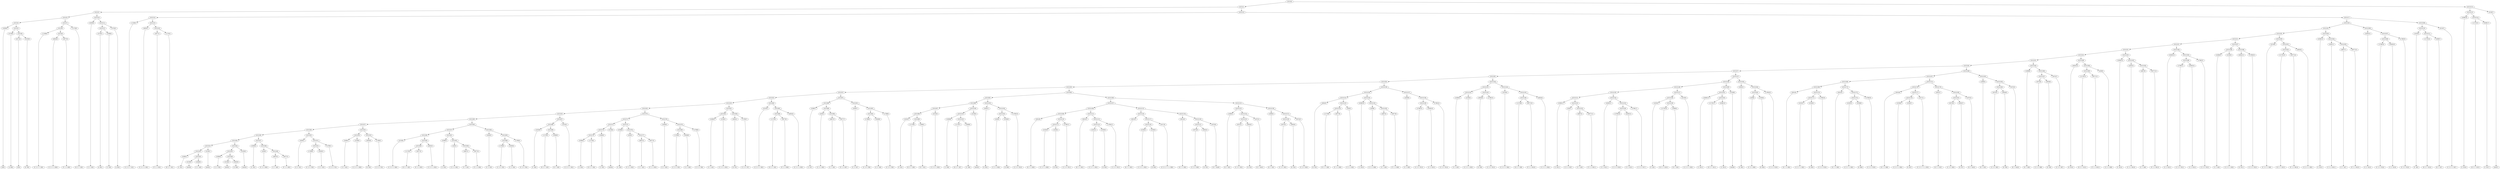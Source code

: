 digraph sample{
"L3280(0)"->"[G](0)"
"L3726(0)"->"[A  B](0)"
"L3471(0)"->"[C](0)"
"L3103(0)"->"[E  F](0)"
"L5315(6)"->"L3471(0)"
"L5315(6)"->"L3103(0)"
"L5315(5)"->"L3726(0)"
"L5315(5)"->"L5315(6)"
"L5315(4)"->"L3280(0)"
"L5315(4)"->"L5315(5)"
"L-2186(0)"->"[C  D  E  F  G](0)"
"L4634(0)"->"[C  D  G  A  B](0)"
"L3977(0)"->"[F  G  A  B](0)"
"L5315(9)"->"L4634(0)"
"L5315(9)"->"L3977(0)"
"L5315(8)"->"L-2186(0)"
"L5315(8)"->"L5315(9)"
"L-2176(0)"->"[D  E  F  G](0)"
"L5315(7)"->"L5315(8)"
"L5315(7)"->"L-2176(0)"
"L5315(3)"->"L5315(4)"
"L5315(3)"->"L5315(7)"
"L3456(0)"->"[C  E  G](0)"
"L3726(1)"->"[A  B](1)"
"L3266(0)"->"[C  E](0)"
"L5315(12)"->"L3726(1)"
"L5315(12)"->"L3266(0)"
"L3726(2)"->"[A  B](2)"
"L5315(11)"->"L5315(12)"
"L5315(11)"->"L3726(2)"
"L5315(10)"->"L3456(0)"
"L5315(10)"->"L5315(11)"
"L5315(2)"->"L5315(3)"
"L5315(2)"->"L5315(10)"
"L-2186(1)"->"[C  D  E  F  G](1)"
"L4634(1)"->"[C  D  G  A  B](1)"
"L3977(1)"->"[F  G  A  B](1)"
"L-2176(1)"->"[D  E  F  G](1)"
"L5315(16)"->"L3977(1)"
"L5315(16)"->"L-2176(1)"
"L5315(15)"->"L4634(1)"
"L5315(15)"->"L5315(16)"
"L5315(14)"->"L-2186(1)"
"L5315(14)"->"L5315(15)"
"L3266(1)"->"[C  E](1)"
"L3138(0)"->"[rest](0)"
"L2408(0)"->"[C  E  A](0)"
"L5315(43)"->"L3138(0)"
"L5315(43)"->"L2408(0)"
"L5315(42)"->"L3266(1)"
"L5315(42)"->"L5315(43)"
"L3138(1)"->"[rest](1)"
"L5315(41)"->"L5315(42)"
"L5315(41)"->"L3138(1)"
"L3396(0)"->"[C  D  F](0)"
"L3138(2)"->"[rest](2)"
"L3382(0)"->"[G  B](0)"
"L5315(46)"->"L3138(2)"
"L5315(46)"->"L3382(0)"
"L5315(45)"->"L3396(0)"
"L5315(45)"->"L5315(46)"
"L3138(3)"->"[rest](3)"
"L5315(44)"->"L5315(45)"
"L5315(44)"->"L3138(3)"
"L5315(40)"->"L5315(41)"
"L5315(40)"->"L5315(44)"
"L3266(2)"->"[C  E](2)"
"L429(0)"->"[C  D  A  B](0)"
"L4607(0)"->"[C  F  A](0)"
"L3977(2)"->"[F  G  A  B](2)"
"L5315(49)"->"L4607(0)"
"L5315(49)"->"L3977(2)"
"L5315(48)"->"L429(0)"
"L5315(48)"->"L5315(49)"
"L5315(47)"->"L3266(2)"
"L5315(47)"->"L5315(48)"
"L5315(39)"->"L5315(40)"
"L5315(39)"->"L5315(47)"
"L3456(1)"->"[C  E  G](1)"
"L1769(0)"->"[C  D  E  F](0)"
"L3456(2)"->"[C  E  G](2)"
"L5315(52)"->"L1769(0)"
"L5315(52)"->"L3456(2)"
"L1769(1)"->"[C  D  E  F](1)"
"L5315(51)"->"L5315(52)"
"L5315(51)"->"L1769(1)"
"L5315(50)"->"L3456(1)"
"L5315(50)"->"L5315(51)"
"L5315(38)"->"L5315(39)"
"L5315(38)"->"L5315(50)"
"L2408(1)"->"[C  E  A](1)"
"L2239(0)"->"[C  D  E  A  B](0)"
"L5315(54)"->"L2408(1)"
"L5315(54)"->"L2239(0)"
"L3634(0)"->"[D  F](0)"
"L1769(2)"->"[C  D  E  F](2)"
"L5315(55)"->"L3634(0)"
"L5315(55)"->"L1769(2)"
"L5315(53)"->"L5315(54)"
"L5315(53)"->"L5315(55)"
"L5315(37)"->"L5315(38)"
"L5315(37)"->"L5315(53)"
"L3219(0)"->"[C  D  E  G  B](0)"
"L-2176(2)"->"[D  E  F  G](2)"
"L3977(3)"->"[F  G  A  B](3)"
"L5315(60)"->"L-2176(2)"
"L5315(60)"->"L3977(3)"
"L4634(2)"->"[C  D  G  A  B](2)"
"L5315(59)"->"L5315(60)"
"L5315(59)"->"L4634(2)"
"L5315(58)"->"L3219(0)"
"L5315(58)"->"L5315(59)"
"L3266(3)"->"[C  E](3)"
"L429(1)"->"[C  D  A  B](1)"
"L4607(1)"->"[C  F  A](1)"
"L3977(4)"->"[F  G  A  B](4)"
"L5315(63)"->"L4607(1)"
"L5315(63)"->"L3977(4)"
"L5315(62)"->"L429(1)"
"L5315(62)"->"L5315(63)"
"L5315(61)"->"L3266(3)"
"L5315(61)"->"L5315(62)"
"L5315(57)"->"L5315(58)"
"L5315(57)"->"L5315(61)"
"L3456(3)"->"[C  E  G](3)"
"L1769(3)"->"[C  D  E  F](3)"
"L3456(4)"->"[C  E  G](4)"
"L5315(66)"->"L1769(3)"
"L5315(66)"->"L3456(4)"
"L1769(4)"->"[C  D  E  F](4)"
"L5315(65)"->"L5315(66)"
"L5315(65)"->"L1769(4)"
"L5315(64)"->"L3456(3)"
"L5315(64)"->"L5315(65)"
"L5315(56)"->"L5315(57)"
"L5315(56)"->"L5315(64)"
"L5315(36)"->"L5315(37)"
"L5315(36)"->"L5315(56)"
"L1819(0)"->"[F  A](0)"
"L-2176(3)"->"[D  E  F  G](3)"
"L1909(0)"->"[D  F  G](0)"
"L5315(69)"->"L-2176(3)"
"L5315(69)"->"L1909(0)"
"L5315(68)"->"L1819(0)"
"L5315(68)"->"L5315(69)"
"L3219(1)"->"[C  D  E  G  B](1)"
"L5315(67)"->"L5315(68)"
"L5315(67)"->"L3219(1)"
"L5315(35)"->"L5315(36)"
"L5315(35)"->"L5315(67)"
"L3266(4)"->"[C  E](4)"
"L-2176(4)"->"[D  E  F  G](4)"
"L5315(74)"->"L3266(4)"
"L5315(74)"->"L-2176(4)"
"L3266(5)"->"[C  E](5)"
"L5315(73)"->"L5315(74)"
"L5315(73)"->"L3266(5)"
"L3138(4)"->"[rest](4)"
"L5315(72)"->"L5315(73)"
"L5315(72)"->"L3138(4)"
"L3266(6)"->"[C  E](6)"
"L429(2)"->"[C  D  A  B](2)"
"L4607(2)"->"[C  F  A](2)"
"L3977(5)"->"[F  G  A  B](5)"
"L5315(77)"->"L4607(2)"
"L5315(77)"->"L3977(5)"
"L5315(76)"->"L429(2)"
"L5315(76)"->"L5315(77)"
"L5315(75)"->"L3266(6)"
"L5315(75)"->"L5315(76)"
"L5315(71)"->"L5315(72)"
"L5315(71)"->"L5315(75)"
"L3456(5)"->"[C  E  G](5)"
"L1769(5)"->"[C  D  E  F](5)"
"L3456(6)"->"[C  E  G](6)"
"L5315(80)"->"L1769(5)"
"L5315(80)"->"L3456(6)"
"L1769(6)"->"[C  D  E  F](6)"
"L5315(79)"->"L5315(80)"
"L5315(79)"->"L1769(6)"
"L5315(78)"->"L3456(5)"
"L5315(78)"->"L5315(79)"
"L5315(70)"->"L5315(71)"
"L5315(70)"->"L5315(78)"
"L5315(34)"->"L5315(35)"
"L5315(34)"->"L5315(70)"
"L2408(2)"->"[C  E  A](2)"
"L2239(1)"->"[C  D  E  A  B](1)"
"L5315(82)"->"L2408(2)"
"L5315(82)"->"L2239(1)"
"L3634(1)"->"[D  F](1)"
"L1769(7)"->"[C  D  E  F](7)"
"L5315(83)"->"L3634(1)"
"L5315(83)"->"L1769(7)"
"L5315(81)"->"L5315(82)"
"L5315(81)"->"L5315(83)"
"L5315(33)"->"L5315(34)"
"L5315(33)"->"L5315(81)"
"L3219(2)"->"[C  D  E  G  B](2)"
"L-2176(5)"->"[D  E  F  G](5)"
"L3977(6)"->"[F  G  A  B](6)"
"L5315(86)"->"L-2176(5)"
"L5315(86)"->"L3977(6)"
"L4634(3)"->"[C  D  G  A  B](3)"
"L5315(85)"->"L5315(86)"
"L5315(85)"->"L4634(3)"
"L5315(84)"->"L3219(2)"
"L5315(84)"->"L5315(85)"
"L5315(32)"->"L5315(33)"
"L5315(32)"->"L5315(84)"
"L3266(7)"->"[C  E](7)"
"L429(3)"->"[C  D  A  B](3)"
"L4607(3)"->"[C  F  A](3)"
"L3977(7)"->"[F  G  A  B](7)"
"L5315(90)"->"L4607(3)"
"L5315(90)"->"L3977(7)"
"L5315(89)"->"L429(3)"
"L5315(89)"->"L5315(90)"
"L5315(88)"->"L3266(7)"
"L5315(88)"->"L5315(89)"
"L3456(7)"->"[C  E  G](7)"
"L1769(8)"->"[C  D  E  F](8)"
"L3456(8)"->"[C  E  G](8)"
"L5315(93)"->"L1769(8)"
"L5315(93)"->"L3456(8)"
"L1769(9)"->"[C  D  E  F](9)"
"L5315(92)"->"L5315(93)"
"L5315(92)"->"L1769(9)"
"L5315(91)"->"L3456(7)"
"L5315(91)"->"L5315(92)"
"L5315(87)"->"L5315(88)"
"L5315(87)"->"L5315(91)"
"L5315(31)"->"L5315(32)"
"L5315(31)"->"L5315(87)"
"L1819(1)"->"[F  A](1)"
"L-2176(6)"->"[D  E  F  G](6)"
"L1909(1)"->"[D  F  G](1)"
"L5315(99)"->"L-2176(6)"
"L5315(99)"->"L1909(1)"
"L5315(98)"->"L1819(1)"
"L5315(98)"->"L5315(99)"
"L3219(3)"->"[C  D  E  G  B](3)"
"L5315(97)"->"L5315(98)"
"L5315(97)"->"L3219(3)"
"L3266(8)"->"[C  E](8)"
"L-2176(7)"->"[D  E  F  G](7)"
"L3266(9)"->"[C  E](9)"
"L5315(102)"->"L-2176(7)"
"L5315(102)"->"L3266(9)"
"L5315(101)"->"L3266(8)"
"L5315(101)"->"L5315(102)"
"L3138(5)"->"[rest](5)"
"L5315(100)"->"L5315(101)"
"L5315(100)"->"L3138(5)"
"L5315(96)"->"L5315(97)"
"L5315(96)"->"L5315(100)"
"L3382(1)"->"[G  B](1)"
"L429(4)"->"[C  D  A  B](4)"
"L2538(0)"->"[D  B](0)"
"L5315(105)"->"L429(4)"
"L5315(105)"->"L2538(0)"
"L1769(10)"->"[C  D  E  F](10)"
"L5315(104)"->"L5315(105)"
"L5315(104)"->"L1769(10)"
"L5315(103)"->"L3382(1)"
"L5315(103)"->"L5315(104)"
"L5315(95)"->"L5315(96)"
"L5315(95)"->"L5315(103)"
"L3814(0)"->"[D  F  G  B](0)"
"L3192(0)"->"[C  D  F  A  B](0)"
"L2538(1)"->"[D  B](1)"
"L5315(111)"->"L3192(0)"
"L5315(111)"->"L2538(1)"
"L1769(11)"->"[C  D  E  F](11)"
"L5315(110)"->"L5315(111)"
"L5315(110)"->"L1769(11)"
"L5315(109)"->"L3814(0)"
"L5315(109)"->"L5315(110)"
"L3814(1)"->"[D  F  G  B](1)"
"L3192(1)"->"[C  D  F  A  B](1)"
"L2538(2)"->"[D  B](2)"
"L5315(114)"->"L3192(1)"
"L5315(114)"->"L2538(2)"
"L1769(12)"->"[C  D  E  F](12)"
"L5315(113)"->"L5315(114)"
"L5315(113)"->"L1769(12)"
"L5315(112)"->"L3814(1)"
"L5315(112)"->"L5315(113)"
"L5315(108)"->"L5315(109)"
"L5315(108)"->"L5315(112)"
"L3814(2)"->"[D  F  G  B](2)"
"L2239(2)"->"[C  D  E  A  B](2)"
"L2538(3)"->"[D  B](3)"
"L5315(118)"->"L2239(2)"
"L5315(118)"->"L2538(3)"
"L3317(0)"->"[C  D  E  F  G  A  B](0)"
"L5315(117)"->"L5315(118)"
"L5315(117)"->"L3317(0)"
"L5315(116)"->"L3814(2)"
"L5315(116)"->"L5315(117)"
"L3814(3)"->"[D  F  G  B](3)"
"L5074(0)"->"[C  D  E  B](0)"
"L3634(2)"->"[D  F](2)"
"L5315(121)"->"L5074(0)"
"L5315(121)"->"L3634(2)"
"L1873(0)"->"[D  F  Gis](0)"
"L5315(120)"->"L5315(121)"
"L5315(120)"->"L1873(0)"
"L5315(119)"->"L3814(3)"
"L5315(119)"->"L5315(120)"
"L5315(115)"->"L5315(116)"
"L5315(115)"->"L5315(119)"
"L5315(107)"->"L5315(108)"
"L5315(107)"->"L5315(115)"
"L1909(2)"->"[D  F  G](2)"
"L5074(1)"->"[C  D  E  B](1)"
"L3634(3)"->"[D  F](3)"
"L5315(125)"->"L5074(1)"
"L5315(125)"->"L3634(3)"
"L1873(1)"->"[D  F  Gis](1)"
"L5315(124)"->"L5315(125)"
"L5315(124)"->"L1873(1)"
"L5315(123)"->"L1909(2)"
"L5315(123)"->"L5315(124)"
"L1909(3)"->"[D  F  G](3)"
"L5074(2)"->"[C  D  E  B](2)"
"L3634(4)"->"[D  F](4)"
"L5315(128)"->"L5074(2)"
"L5315(128)"->"L3634(4)"
"L5074(3)"->"[C  D  E  B](3)"
"L5315(127)"->"L5315(128)"
"L5315(127)"->"L5074(3)"
"L5315(126)"->"L1909(3)"
"L5315(126)"->"L5315(127)"
"L5315(122)"->"L5315(123)"
"L5315(122)"->"L5315(126)"
"L5315(106)"->"L5315(107)"
"L5315(106)"->"L5315(122)"
"L5315(94)"->"L5315(95)"
"L5315(94)"->"L5315(106)"
"L5315(30)"->"L5315(31)"
"L5315(30)"->"L5315(94)"
"L3634(5)"->"[D  F](5)"
"L-2176(8)"->"[D  E  F  G](8)"
"L3977(8)"->"[F  G  A  B](8)"
"L5315(133)"->"L-2176(8)"
"L5315(133)"->"L3977(8)"
"L429(5)"->"[C  D  A  B](5)"
"L5315(132)"->"L5315(133)"
"L5315(132)"->"L429(5)"
"L5315(131)"->"L3634(5)"
"L5315(131)"->"L5315(132)"
"L3266(10)"->"[C  E](10)"
"L429(6)"->"[C  D  A  B](6)"
"L4607(4)"->"[C  F  A](4)"
"L3977(9)"->"[F  G  A  B](9)"
"L5315(136)"->"L4607(4)"
"L5315(136)"->"L3977(9)"
"L5315(135)"->"L429(6)"
"L5315(135)"->"L5315(136)"
"L5315(134)"->"L3266(10)"
"L5315(134)"->"L5315(135)"
"L5315(130)"->"L5315(131)"
"L5315(130)"->"L5315(134)"
"L3456(9)"->"[C  E  G](9)"
"L1769(13)"->"[C  D  E  F](13)"
"L3456(10)"->"[C  E  G](10)"
"L5315(139)"->"L1769(13)"
"L5315(139)"->"L3456(10)"
"L1769(14)"->"[C  D  E  F](14)"
"L5315(138)"->"L5315(139)"
"L5315(138)"->"L1769(14)"
"L5315(137)"->"L3456(9)"
"L5315(137)"->"L5315(138)"
"L5315(129)"->"L5315(130)"
"L5315(129)"->"L5315(137)"
"L5315(29)"->"L5315(30)"
"L5315(29)"->"L5315(129)"
"L2408(3)"->"[C  E  A](3)"
"L2239(3)"->"[C  D  E  A  B](3)"
"L5315(142)"->"L2408(3)"
"L5315(142)"->"L2239(3)"
"L3634(6)"->"[D  F](6)"
"L1769(15)"->"[C  D  E  F](15)"
"L5315(143)"->"L3634(6)"
"L5315(143)"->"L1769(15)"
"L5315(141)"->"L5315(142)"
"L5315(141)"->"L5315(143)"
"L3219(4)"->"[C  D  E  G  B](4)"
"L-2176(9)"->"[D  E  F  G](9)"
"L3977(10)"->"[F  G  A  B](10)"
"L5315(146)"->"L-2176(9)"
"L5315(146)"->"L3977(10)"
"L4634(4)"->"[C  D  G  A  B](4)"
"L5315(145)"->"L5315(146)"
"L5315(145)"->"L4634(4)"
"L5315(144)"->"L3219(4)"
"L5315(144)"->"L5315(145)"
"L5315(140)"->"L5315(141)"
"L5315(140)"->"L5315(144)"
"L5315(28)"->"L5315(29)"
"L5315(28)"->"L5315(140)"
"L3266(11)"->"[C  E](11)"
"L429(7)"->"[C  D  A  B](7)"
"L4607(5)"->"[C  F  A](5)"
"L3977(11)"->"[F  G  A  B](11)"
"L5315(153)"->"L4607(5)"
"L5315(153)"->"L3977(11)"
"L5315(152)"->"L429(7)"
"L5315(152)"->"L5315(153)"
"L5315(151)"->"L3266(11)"
"L5315(151)"->"L5315(152)"
"L3456(11)"->"[C  E  G](11)"
"L1769(16)"->"[C  D  E  F](16)"
"L3456(12)"->"[C  E  G](12)"
"L5315(156)"->"L1769(16)"
"L5315(156)"->"L3456(12)"
"L1769(17)"->"[C  D  E  F](17)"
"L5315(155)"->"L5315(156)"
"L5315(155)"->"L1769(17)"
"L5315(154)"->"L3456(11)"
"L5315(154)"->"L5315(155)"
"L5315(150)"->"L5315(151)"
"L5315(150)"->"L5315(154)"
"L1819(2)"->"[F  A](2)"
"L-2176(10)"->"[D  E  F  G](10)"
"L1909(4)"->"[D  F  G](4)"
"L5315(159)"->"L-2176(10)"
"L5315(159)"->"L1909(4)"
"L5315(158)"->"L1819(2)"
"L5315(158)"->"L5315(159)"
"L3219(5)"->"[C  D  E  G  B](5)"
"L5315(157)"->"L5315(158)"
"L5315(157)"->"L3219(5)"
"L5315(149)"->"L5315(150)"
"L5315(149)"->"L5315(157)"
"L3266(12)"->"[C  E](12)"
"L-2176(11)"->"[D  E  F  G](11)"
"L3266(13)"->"[C  E](13)"
"L5315(162)"->"L-2176(11)"
"L5315(162)"->"L3266(13)"
"L5315(161)"->"L3266(12)"
"L5315(161)"->"L5315(162)"
"L3138(6)"->"[rest](6)"
"L5315(160)"->"L5315(161)"
"L5315(160)"->"L3138(6)"
"L5315(148)"->"L5315(149)"
"L5315(148)"->"L5315(160)"
"L3382(2)"->"[G  B](2)"
"L429(8)"->"[C  D  A  B](8)"
"L2538(4)"->"[D  B](4)"
"L5315(165)"->"L429(8)"
"L5315(165)"->"L2538(4)"
"L1769(18)"->"[C  D  E  F](18)"
"L5315(164)"->"L5315(165)"
"L5315(164)"->"L1769(18)"
"L5315(163)"->"L3382(2)"
"L5315(163)"->"L5315(164)"
"L5315(147)"->"L5315(148)"
"L5315(147)"->"L5315(163)"
"L5315(27)"->"L5315(28)"
"L5315(27)"->"L5315(147)"
"L3814(4)"->"[D  F  G  B](4)"
"L3192(2)"->"[C  D  F  A  B](2)"
"L2538(5)"->"[D  B](5)"
"L5315(171)"->"L3192(2)"
"L5315(171)"->"L2538(5)"
"L1769(19)"->"[C  D  E  F](19)"
"L5315(170)"->"L5315(171)"
"L5315(170)"->"L1769(19)"
"L5315(169)"->"L3814(4)"
"L5315(169)"->"L5315(170)"
"L3814(5)"->"[D  F  G  B](5)"
"L3192(3)"->"[C  D  F  A  B](3)"
"L2538(6)"->"[D  B](6)"
"L5315(174)"->"L3192(3)"
"L5315(174)"->"L2538(6)"
"L1769(20)"->"[C  D  E  F](20)"
"L5315(173)"->"L5315(174)"
"L5315(173)"->"L1769(20)"
"L5315(172)"->"L3814(5)"
"L5315(172)"->"L5315(173)"
"L5315(168)"->"L5315(169)"
"L5315(168)"->"L5315(172)"
"L3814(6)"->"[D  F  G  B](6)"
"L2239(4)"->"[C  D  E  A  B](4)"
"L2538(7)"->"[D  B](7)"
"L5315(178)"->"L2239(4)"
"L5315(178)"->"L2538(7)"
"L3317(1)"->"[C  D  E  F  G  A  B](1)"
"L5315(177)"->"L5315(178)"
"L5315(177)"->"L3317(1)"
"L5315(176)"->"L3814(6)"
"L5315(176)"->"L5315(177)"
"L3814(7)"->"[D  F  G  B](7)"
"L5074(4)"->"[C  D  E  B](4)"
"L3634(7)"->"[D  F](7)"
"L5315(181)"->"L5074(4)"
"L5315(181)"->"L3634(7)"
"L1873(2)"->"[D  F  Gis](2)"
"L5315(180)"->"L5315(181)"
"L5315(180)"->"L1873(2)"
"L5315(179)"->"L3814(7)"
"L5315(179)"->"L5315(180)"
"L5315(175)"->"L5315(176)"
"L5315(175)"->"L5315(179)"
"L5315(167)"->"L5315(168)"
"L5315(167)"->"L5315(175)"
"L1909(5)"->"[D  F  G](5)"
"L5074(5)"->"[C  D  E  B](5)"
"L3634(8)"->"[D  F](8)"
"L5315(184)"->"L5074(5)"
"L5315(184)"->"L3634(8)"
"L1873(3)"->"[D  F  Gis](3)"
"L5315(183)"->"L5315(184)"
"L5315(183)"->"L1873(3)"
"L5315(182)"->"L1909(5)"
"L5315(182)"->"L5315(183)"
"L5315(166)"->"L5315(167)"
"L5315(166)"->"L5315(182)"
"L5315(26)"->"L5315(27)"
"L5315(26)"->"L5315(166)"
"L1909(6)"->"[D  F  G](6)"
"L5074(6)"->"[C  D  E  B](6)"
"L3634(9)"->"[D  F](9)"
"L5315(187)"->"L5074(6)"
"L5315(187)"->"L3634(9)"
"L5074(7)"->"[C  D  E  B](7)"
"L5315(186)"->"L5315(187)"
"L5315(186)"->"L5074(7)"
"L5315(185)"->"L1909(6)"
"L5315(185)"->"L5315(186)"
"L5315(25)"->"L5315(26)"
"L5315(25)"->"L5315(185)"
"L3634(10)"->"[D  F](10)"
"L-2176(12)"->"[D  E  F  G](12)"
"L3977(12)"->"[F  G  A  B](12)"
"L5315(190)"->"L-2176(12)"
"L5315(190)"->"L3977(12)"
"L429(9)"->"[C  D  A  B](9)"
"L5315(189)"->"L5315(190)"
"L5315(189)"->"L429(9)"
"L5315(188)"->"L3634(10)"
"L5315(188)"->"L5315(189)"
"L5315(24)"->"L5315(25)"
"L5315(24)"->"L5315(188)"
"L3266(14)"->"[C  E](14)"
"L429(10)"->"[C  D  A  B](10)"
"L4607(6)"->"[C  F  A](6)"
"L3977(13)"->"[F  G  A  B](13)"
"L5315(193)"->"L4607(6)"
"L5315(193)"->"L3977(13)"
"L5315(192)"->"L429(10)"
"L5315(192)"->"L5315(193)"
"L5315(191)"->"L3266(14)"
"L5315(191)"->"L5315(192)"
"L5315(23)"->"L5315(24)"
"L5315(23)"->"L5315(191)"
"L3456(13)"->"[C  E  G](13)"
"L1769(21)"->"[C  D  E  F](21)"
"L3456(14)"->"[C  E  G](14)"
"L5315(196)"->"L1769(21)"
"L5315(196)"->"L3456(14)"
"L1769(22)"->"[C  D  E  F](22)"
"L5315(195)"->"L5315(196)"
"L5315(195)"->"L1769(22)"
"L5315(194)"->"L3456(13)"
"L5315(194)"->"L5315(195)"
"L5315(22)"->"L5315(23)"
"L5315(22)"->"L5315(194)"
"L2408(4)"->"[C  E  A](4)"
"L2239(5)"->"[C  D  E  A  B](5)"
"L5315(198)"->"L2408(4)"
"L5315(198)"->"L2239(5)"
"L3634(11)"->"[D  F](11)"
"L1769(23)"->"[C  D  E  F](23)"
"L5315(199)"->"L3634(11)"
"L5315(199)"->"L1769(23)"
"L5315(197)"->"L5315(198)"
"L5315(197)"->"L5315(199)"
"L5315(21)"->"L5315(22)"
"L5315(21)"->"L5315(197)"
"L3219(6)"->"[C  D  E  G  B](6)"
"L-2176(13)"->"[D  E  F  G](13)"
"L3977(14)"->"[F  G  A  B](14)"
"L5315(202)"->"L-2176(13)"
"L5315(202)"->"L3977(14)"
"L4634(5)"->"[C  D  G  A  B](5)"
"L5315(201)"->"L5315(202)"
"L5315(201)"->"L4634(5)"
"L5315(200)"->"L3219(6)"
"L5315(200)"->"L5315(201)"
"L5315(20)"->"L5315(21)"
"L5315(20)"->"L5315(200)"
"L3266(15)"->"[C  E](15)"
"L429(11)"->"[C  D  A  B](11)"
"L4607(7)"->"[C  F  A](7)"
"L3977(15)"->"[F  G  A  B](15)"
"L5315(205)"->"L4607(7)"
"L5315(205)"->"L3977(15)"
"L5315(204)"->"L429(11)"
"L5315(204)"->"L5315(205)"
"L5315(203)"->"L3266(15)"
"L5315(203)"->"L5315(204)"
"L5315(19)"->"L5315(20)"
"L5315(19)"->"L5315(203)"
"L3456(15)"->"[C  E  G](15)"
"L1769(24)"->"[C  D  E  F](24)"
"L3456(16)"->"[C  E  G](16)"
"L5315(208)"->"L1769(24)"
"L5315(208)"->"L3456(16)"
"L1769(25)"->"[C  D  E  F](25)"
"L5315(207)"->"L5315(208)"
"L5315(207)"->"L1769(25)"
"L5315(206)"->"L3456(15)"
"L5315(206)"->"L5315(207)"
"L5315(18)"->"L5315(19)"
"L5315(18)"->"L5315(206)"
"L1819(3)"->"[F  A](3)"
"L-2176(14)"->"[D  E  F  G](14)"
"L1909(7)"->"[D  F  G](7)"
"L5315(211)"->"L-2176(14)"
"L5315(211)"->"L1909(7)"
"L5315(210)"->"L1819(3)"
"L5315(210)"->"L5315(211)"
"L3219(7)"->"[C  D  E  G  B](7)"
"L5315(209)"->"L5315(210)"
"L5315(209)"->"L3219(7)"
"L5315(17)"->"L5315(18)"
"L5315(17)"->"L5315(209)"
"L5315(13)"->"L5315(14)"
"L5315(13)"->"L5315(17)"
"L5315(1)"->"L5315(2)"
"L5315(1)"->"L5315(13)"
"L3266(16)"->"[C  E](16)"
"L-2176(15)"->"[D  E  F  G](15)"
"L3266(17)"->"[C  E](17)"
"L5315(214)"->"L-2176(15)"
"L5315(214)"->"L3266(17)"
"L5315(213)"->"L3266(16)"
"L5315(213)"->"L5315(214)"
"L3138(7)"->"[rest](7)"
"L5315(212)"->"L5315(213)"
"L5315(212)"->"L3138(7)"
"L5315(0)"->"L5315(1)"
"L5315(0)"->"L5315(212)"
{rank = min; "L5315(0)"}
{rank = same; "L5315(1)"; "L5315(212)";}
{rank = same; "L5315(2)"; "L5315(13)"; "L5315(213)"; "L3138(7)";}
{rank = same; "L5315(3)"; "L5315(10)"; "L5315(14)"; "L5315(17)"; "L3266(16)"; "L5315(214)";}
{rank = same; "L5315(4)"; "L5315(7)"; "L3456(0)"; "L5315(11)"; "L-2186(1)"; "L5315(15)"; "L5315(18)"; "L5315(209)"; "L-2176(15)"; "L3266(17)";}
{rank = same; "L3280(0)"; "L5315(5)"; "L5315(8)"; "L-2176(0)"; "L5315(12)"; "L3726(2)"; "L4634(1)"; "L5315(16)"; "L5315(19)"; "L5315(206)"; "L5315(210)"; "L3219(7)";}
{rank = same; "L3726(0)"; "L5315(6)"; "L-2186(0)"; "L5315(9)"; "L3726(1)"; "L3266(0)"; "L3977(1)"; "L-2176(1)"; "L5315(20)"; "L5315(203)"; "L3456(15)"; "L5315(207)"; "L1819(3)"; "L5315(211)";}
{rank = same; "L3471(0)"; "L3103(0)"; "L4634(0)"; "L3977(0)"; "L5315(21)"; "L5315(200)"; "L3266(15)"; "L5315(204)"; "L5315(208)"; "L1769(25)"; "L-2176(14)"; "L1909(7)";}
{rank = same; "L5315(22)"; "L5315(197)"; "L3219(6)"; "L5315(201)"; "L429(11)"; "L5315(205)"; "L1769(24)"; "L3456(16)";}
{rank = same; "L5315(23)"; "L5315(194)"; "L5315(198)"; "L5315(199)"; "L5315(202)"; "L4634(5)"; "L4607(7)"; "L3977(15)";}
{rank = same; "L5315(24)"; "L5315(191)"; "L3456(13)"; "L5315(195)"; "L2408(4)"; "L2239(5)"; "L3634(11)"; "L1769(23)"; "L-2176(13)"; "L3977(14)";}
{rank = same; "L5315(25)"; "L5315(188)"; "L3266(14)"; "L5315(192)"; "L5315(196)"; "L1769(22)";}
{rank = same; "L5315(26)"; "L5315(185)"; "L3634(10)"; "L5315(189)"; "L429(10)"; "L5315(193)"; "L1769(21)"; "L3456(14)";}
{rank = same; "L5315(27)"; "L5315(166)"; "L1909(6)"; "L5315(186)"; "L5315(190)"; "L429(9)"; "L4607(6)"; "L3977(13)";}
{rank = same; "L5315(28)"; "L5315(147)"; "L5315(167)"; "L5315(182)"; "L5315(187)"; "L5074(7)"; "L-2176(12)"; "L3977(12)";}
{rank = same; "L5315(29)"; "L5315(140)"; "L5315(148)"; "L5315(163)"; "L5315(168)"; "L5315(175)"; "L1909(5)"; "L5315(183)"; "L5074(6)"; "L3634(9)";}
{rank = same; "L5315(30)"; "L5315(129)"; "L5315(141)"; "L5315(144)"; "L5315(149)"; "L5315(160)"; "L3382(2)"; "L5315(164)"; "L5315(169)"; "L5315(172)"; "L5315(176)"; "L5315(179)"; "L5315(184)"; "L1873(3)";}
{rank = same; "L5315(31)"; "L5315(94)"; "L5315(130)"; "L5315(137)"; "L5315(142)"; "L5315(143)"; "L3219(4)"; "L5315(145)"; "L5315(150)"; "L5315(157)"; "L5315(161)"; "L3138(6)"; "L5315(165)"; "L1769(18)"; "L3814(4)"; "L5315(170)"; "L3814(5)"; "L5315(173)"; "L3814(6)"; "L5315(177)"; "L3814(7)"; "L5315(180)"; "L5074(5)"; "L3634(8)";}
{rank = same; "L5315(32)"; "L5315(87)"; "L5315(95)"; "L5315(106)"; "L5315(131)"; "L5315(134)"; "L3456(9)"; "L5315(138)"; "L2408(3)"; "L2239(3)"; "L3634(6)"; "L1769(15)"; "L5315(146)"; "L4634(4)"; "L5315(151)"; "L5315(154)"; "L5315(158)"; "L3219(5)"; "L3266(12)"; "L5315(162)"; "L429(8)"; "L2538(4)"; "L5315(171)"; "L1769(19)"; "L5315(174)"; "L1769(20)"; "L5315(178)"; "L3317(1)"; "L5315(181)"; "L1873(2)";}
{rank = same; "L5315(33)"; "L5315(84)"; "L5315(88)"; "L5315(91)"; "L5315(96)"; "L5315(103)"; "L5315(107)"; "L5315(122)"; "L3634(5)"; "L5315(132)"; "L3266(10)"; "L5315(135)"; "L5315(139)"; "L1769(14)"; "L-2176(9)"; "L3977(10)"; "L3266(11)"; "L5315(152)"; "L3456(11)"; "L5315(155)"; "L1819(2)"; "L5315(159)"; "L-2176(11)"; "L3266(13)"; "L3192(2)"; "L2538(5)"; "L3192(3)"; "L2538(6)"; "L2239(4)"; "L2538(7)"; "L5074(4)"; "L3634(7)";}
{rank = same; "L5315(34)"; "L5315(81)"; "L3219(2)"; "L5315(85)"; "L3266(7)"; "L5315(89)"; "L3456(7)"; "L5315(92)"; "L5315(97)"; "L5315(100)"; "L3382(1)"; "L5315(104)"; "L5315(108)"; "L5315(115)"; "L5315(123)"; "L5315(126)"; "L5315(133)"; "L429(5)"; "L429(6)"; "L5315(136)"; "L1769(13)"; "L3456(10)"; "L429(7)"; "L5315(153)"; "L5315(156)"; "L1769(17)"; "L-2176(10)"; "L1909(4)";}
{rank = same; "L5315(35)"; "L5315(70)"; "L5315(82)"; "L5315(83)"; "L5315(86)"; "L4634(3)"; "L429(3)"; "L5315(90)"; "L5315(93)"; "L1769(9)"; "L5315(98)"; "L3219(3)"; "L5315(101)"; "L3138(5)"; "L5315(105)"; "L1769(10)"; "L5315(109)"; "L5315(112)"; "L5315(116)"; "L5315(119)"; "L1909(2)"; "L5315(124)"; "L1909(3)"; "L5315(127)"; "L-2176(8)"; "L3977(8)"; "L4607(4)"; "L3977(9)"; "L4607(5)"; "L3977(11)"; "L1769(16)"; "L3456(12)";}
{rank = same; "L5315(36)"; "L5315(67)"; "L5315(71)"; "L5315(78)"; "L2408(2)"; "L2239(1)"; "L3634(1)"; "L1769(7)"; "L-2176(5)"; "L3977(6)"; "L4607(3)"; "L3977(7)"; "L1769(8)"; "L3456(8)"; "L1819(1)"; "L5315(99)"; "L3266(8)"; "L5315(102)"; "L429(4)"; "L2538(0)"; "L3814(0)"; "L5315(110)"; "L3814(1)"; "L5315(113)"; "L3814(2)"; "L5315(117)"; "L3814(3)"; "L5315(120)"; "L5315(125)"; "L1873(1)"; "L5315(128)"; "L5074(3)";}
{rank = same; "L5315(37)"; "L5315(56)"; "L5315(68)"; "L3219(1)"; "L5315(72)"; "L5315(75)"; "L3456(5)"; "L5315(79)"; "L-2176(6)"; "L1909(1)"; "L-2176(7)"; "L3266(9)"; "L5315(111)"; "L1769(11)"; "L5315(114)"; "L1769(12)"; "L5315(118)"; "L3317(0)"; "L5315(121)"; "L1873(0)"; "L5074(1)"; "L3634(3)"; "L5074(2)"; "L3634(4)";}
{rank = same; "L5315(38)"; "L5315(53)"; "L5315(57)"; "L5315(64)"; "L1819(0)"; "L5315(69)"; "L5315(73)"; "L3138(4)"; "L3266(6)"; "L5315(76)"; "L5315(80)"; "L1769(6)"; "L3192(0)"; "L2538(1)"; "L3192(1)"; "L2538(2)"; "L2239(2)"; "L2538(3)"; "L5074(0)"; "L3634(2)";}
{rank = same; "L5315(39)"; "L5315(50)"; "L5315(54)"; "L5315(55)"; "L5315(58)"; "L5315(61)"; "L3456(3)"; "L5315(65)"; "L-2176(3)"; "L1909(0)"; "L5315(74)"; "L3266(5)"; "L429(2)"; "L5315(77)"; "L1769(5)"; "L3456(6)";}
{rank = same; "L5315(40)"; "L5315(47)"; "L3456(1)"; "L5315(51)"; "L2408(1)"; "L2239(0)"; "L3634(0)"; "L1769(2)"; "L3219(0)"; "L5315(59)"; "L3266(3)"; "L5315(62)"; "L5315(66)"; "L1769(4)"; "L3266(4)"; "L-2176(4)"; "L4607(2)"; "L3977(5)";}
{rank = same; "L5315(41)"; "L5315(44)"; "L3266(2)"; "L5315(48)"; "L5315(52)"; "L1769(1)"; "L5315(60)"; "L4634(2)"; "L429(1)"; "L5315(63)"; "L1769(3)"; "L3456(4)";}
{rank = same; "L5315(42)"; "L3138(1)"; "L5315(45)"; "L3138(3)"; "L429(0)"; "L5315(49)"; "L1769(0)"; "L3456(2)"; "L-2176(2)"; "L3977(3)"; "L4607(1)"; "L3977(4)";}
{rank = same; "L3266(1)"; "L5315(43)"; "L3396(0)"; "L5315(46)"; "L4607(0)"; "L3977(2)";}
{rank = same; "L3138(0)"; "L2408(0)"; "L3138(2)"; "L3382(0)";}
{rank = max; "[A  B](0)"; "[A  B](1)"; "[A  B](2)"; "[C  D  A  B](0)"; "[C  D  A  B](1)"; "[C  D  A  B](10)"; "[C  D  A  B](11)"; "[C  D  A  B](2)"; "[C  D  A  B](3)"; "[C  D  A  B](4)"; "[C  D  A  B](5)"; "[C  D  A  B](6)"; "[C  D  A  B](7)"; "[C  D  A  B](8)"; "[C  D  A  B](9)"; "[C  D  E  A  B](0)"; "[C  D  E  A  B](1)"; "[C  D  E  A  B](2)"; "[C  D  E  A  B](3)"; "[C  D  E  A  B](4)"; "[C  D  E  A  B](5)"; "[C  D  E  B](0)"; "[C  D  E  B](1)"; "[C  D  E  B](2)"; "[C  D  E  B](3)"; "[C  D  E  B](4)"; "[C  D  E  B](5)"; "[C  D  E  B](6)"; "[C  D  E  B](7)"; "[C  D  E  F  G  A  B](0)"; "[C  D  E  F  G  A  B](1)"; "[C  D  E  F  G](0)"; "[C  D  E  F  G](1)"; "[C  D  E  F](0)"; "[C  D  E  F](1)"; "[C  D  E  F](10)"; "[C  D  E  F](11)"; "[C  D  E  F](12)"; "[C  D  E  F](13)"; "[C  D  E  F](14)"; "[C  D  E  F](15)"; "[C  D  E  F](16)"; "[C  D  E  F](17)"; "[C  D  E  F](18)"; "[C  D  E  F](19)"; "[C  D  E  F](2)"; "[C  D  E  F](20)"; "[C  D  E  F](21)"; "[C  D  E  F](22)"; "[C  D  E  F](23)"; "[C  D  E  F](24)"; "[C  D  E  F](25)"; "[C  D  E  F](3)"; "[C  D  E  F](4)"; "[C  D  E  F](5)"; "[C  D  E  F](6)"; "[C  D  E  F](7)"; "[C  D  E  F](8)"; "[C  D  E  F](9)"; "[C  D  E  G  B](0)"; "[C  D  E  G  B](1)"; "[C  D  E  G  B](2)"; "[C  D  E  G  B](3)"; "[C  D  E  G  B](4)"; "[C  D  E  G  B](5)"; "[C  D  E  G  B](6)"; "[C  D  E  G  B](7)"; "[C  D  F  A  B](0)"; "[C  D  F  A  B](1)"; "[C  D  F  A  B](2)"; "[C  D  F  A  B](3)"; "[C  D  F](0)"; "[C  D  G  A  B](0)"; "[C  D  G  A  B](1)"; "[C  D  G  A  B](2)"; "[C  D  G  A  B](3)"; "[C  D  G  A  B](4)"; "[C  D  G  A  B](5)"; "[C  E  A](0)"; "[C  E  A](1)"; "[C  E  A](2)"; "[C  E  A](3)"; "[C  E  A](4)"; "[C  E  G](0)"; "[C  E  G](1)"; "[C  E  G](10)"; "[C  E  G](11)"; "[C  E  G](12)"; "[C  E  G](13)"; "[C  E  G](14)"; "[C  E  G](15)"; "[C  E  G](16)"; "[C  E  G](2)"; "[C  E  G](3)"; "[C  E  G](4)"; "[C  E  G](5)"; "[C  E  G](6)"; "[C  E  G](7)"; "[C  E  G](8)"; "[C  E  G](9)"; "[C  E](0)"; "[C  E](1)"; "[C  E](10)"; "[C  E](11)"; "[C  E](12)"; "[C  E](13)"; "[C  E](14)"; "[C  E](15)"; "[C  E](16)"; "[C  E](17)"; "[C  E](2)"; "[C  E](3)"; "[C  E](4)"; "[C  E](5)"; "[C  E](6)"; "[C  E](7)"; "[C  E](8)"; "[C  E](9)"; "[C  F  A](0)"; "[C  F  A](1)"; "[C  F  A](2)"; "[C  F  A](3)"; "[C  F  A](4)"; "[C  F  A](5)"; "[C  F  A](6)"; "[C  F  A](7)"; "[C](0)"; "[D  B](0)"; "[D  B](1)"; "[D  B](2)"; "[D  B](3)"; "[D  B](4)"; "[D  B](5)"; "[D  B](6)"; "[D  B](7)"; "[D  E  F  G](0)"; "[D  E  F  G](1)"; "[D  E  F  G](10)"; "[D  E  F  G](11)"; "[D  E  F  G](12)"; "[D  E  F  G](13)"; "[D  E  F  G](14)"; "[D  E  F  G](15)"; "[D  E  F  G](2)"; "[D  E  F  G](3)"; "[D  E  F  G](4)"; "[D  E  F  G](5)"; "[D  E  F  G](6)"; "[D  E  F  G](7)"; "[D  E  F  G](8)"; "[D  E  F  G](9)"; "[D  F  G  B](0)"; "[D  F  G  B](1)"; "[D  F  G  B](2)"; "[D  F  G  B](3)"; "[D  F  G  B](4)"; "[D  F  G  B](5)"; "[D  F  G  B](6)"; "[D  F  G  B](7)"; "[D  F  G](0)"; "[D  F  G](1)"; "[D  F  G](2)"; "[D  F  G](3)"; "[D  F  G](4)"; "[D  F  G](5)"; "[D  F  G](6)"; "[D  F  G](7)"; "[D  F  Gis](0)"; "[D  F  Gis](1)"; "[D  F  Gis](2)"; "[D  F  Gis](3)"; "[D  F](0)"; "[D  F](1)"; "[D  F](10)"; "[D  F](11)"; "[D  F](2)"; "[D  F](3)"; "[D  F](4)"; "[D  F](5)"; "[D  F](6)"; "[D  F](7)"; "[D  F](8)"; "[D  F](9)"; "[E  F](0)"; "[F  A](0)"; "[F  A](1)"; "[F  A](2)"; "[F  A](3)"; "[F  G  A  B](0)"; "[F  G  A  B](1)"; "[F  G  A  B](10)"; "[F  G  A  B](11)"; "[F  G  A  B](12)"; "[F  G  A  B](13)"; "[F  G  A  B](14)"; "[F  G  A  B](15)"; "[F  G  A  B](2)"; "[F  G  A  B](3)"; "[F  G  A  B](4)"; "[F  G  A  B](5)"; "[F  G  A  B](6)"; "[F  G  A  B](7)"; "[F  G  A  B](8)"; "[F  G  A  B](9)"; "[G  B](0)"; "[G  B](1)"; "[G  B](2)"; "[G](0)"; "[rest](0)"; "[rest](1)"; "[rest](2)"; "[rest](3)"; "[rest](4)"; "[rest](5)"; "[rest](6)"; "[rest](7)";}
}